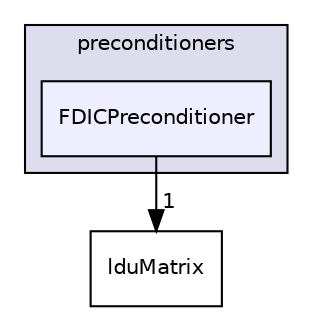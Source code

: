 digraph "src/OpenFOAM/matrices/lduMatrix/preconditioners/FDICPreconditioner" {
  bgcolor=transparent;
  compound=true
  node [ fontsize="10", fontname="Helvetica"];
  edge [ labelfontsize="10", labelfontname="Helvetica"];
  subgraph clusterdir_3f6e7e10cc3663a460947d1f6ad52004 {
    graph [ bgcolor="#ddddee", pencolor="black", label="preconditioners" fontname="Helvetica", fontsize="10", URL="dir_3f6e7e10cc3663a460947d1f6ad52004.html"]
  dir_8ec52d526757eb83c7f104aacdfebe14 [shape=box, label="FDICPreconditioner", style="filled", fillcolor="#eeeeff", pencolor="black", URL="dir_8ec52d526757eb83c7f104aacdfebe14.html"];
  }
  dir_1ce70feb2b06c30ebd4091245573b99e [shape=box label="lduMatrix" URL="dir_1ce70feb2b06c30ebd4091245573b99e.html"];
  dir_8ec52d526757eb83c7f104aacdfebe14->dir_1ce70feb2b06c30ebd4091245573b99e [headlabel="1", labeldistance=1.5 headhref="dir_002458_002450.html"];
}
